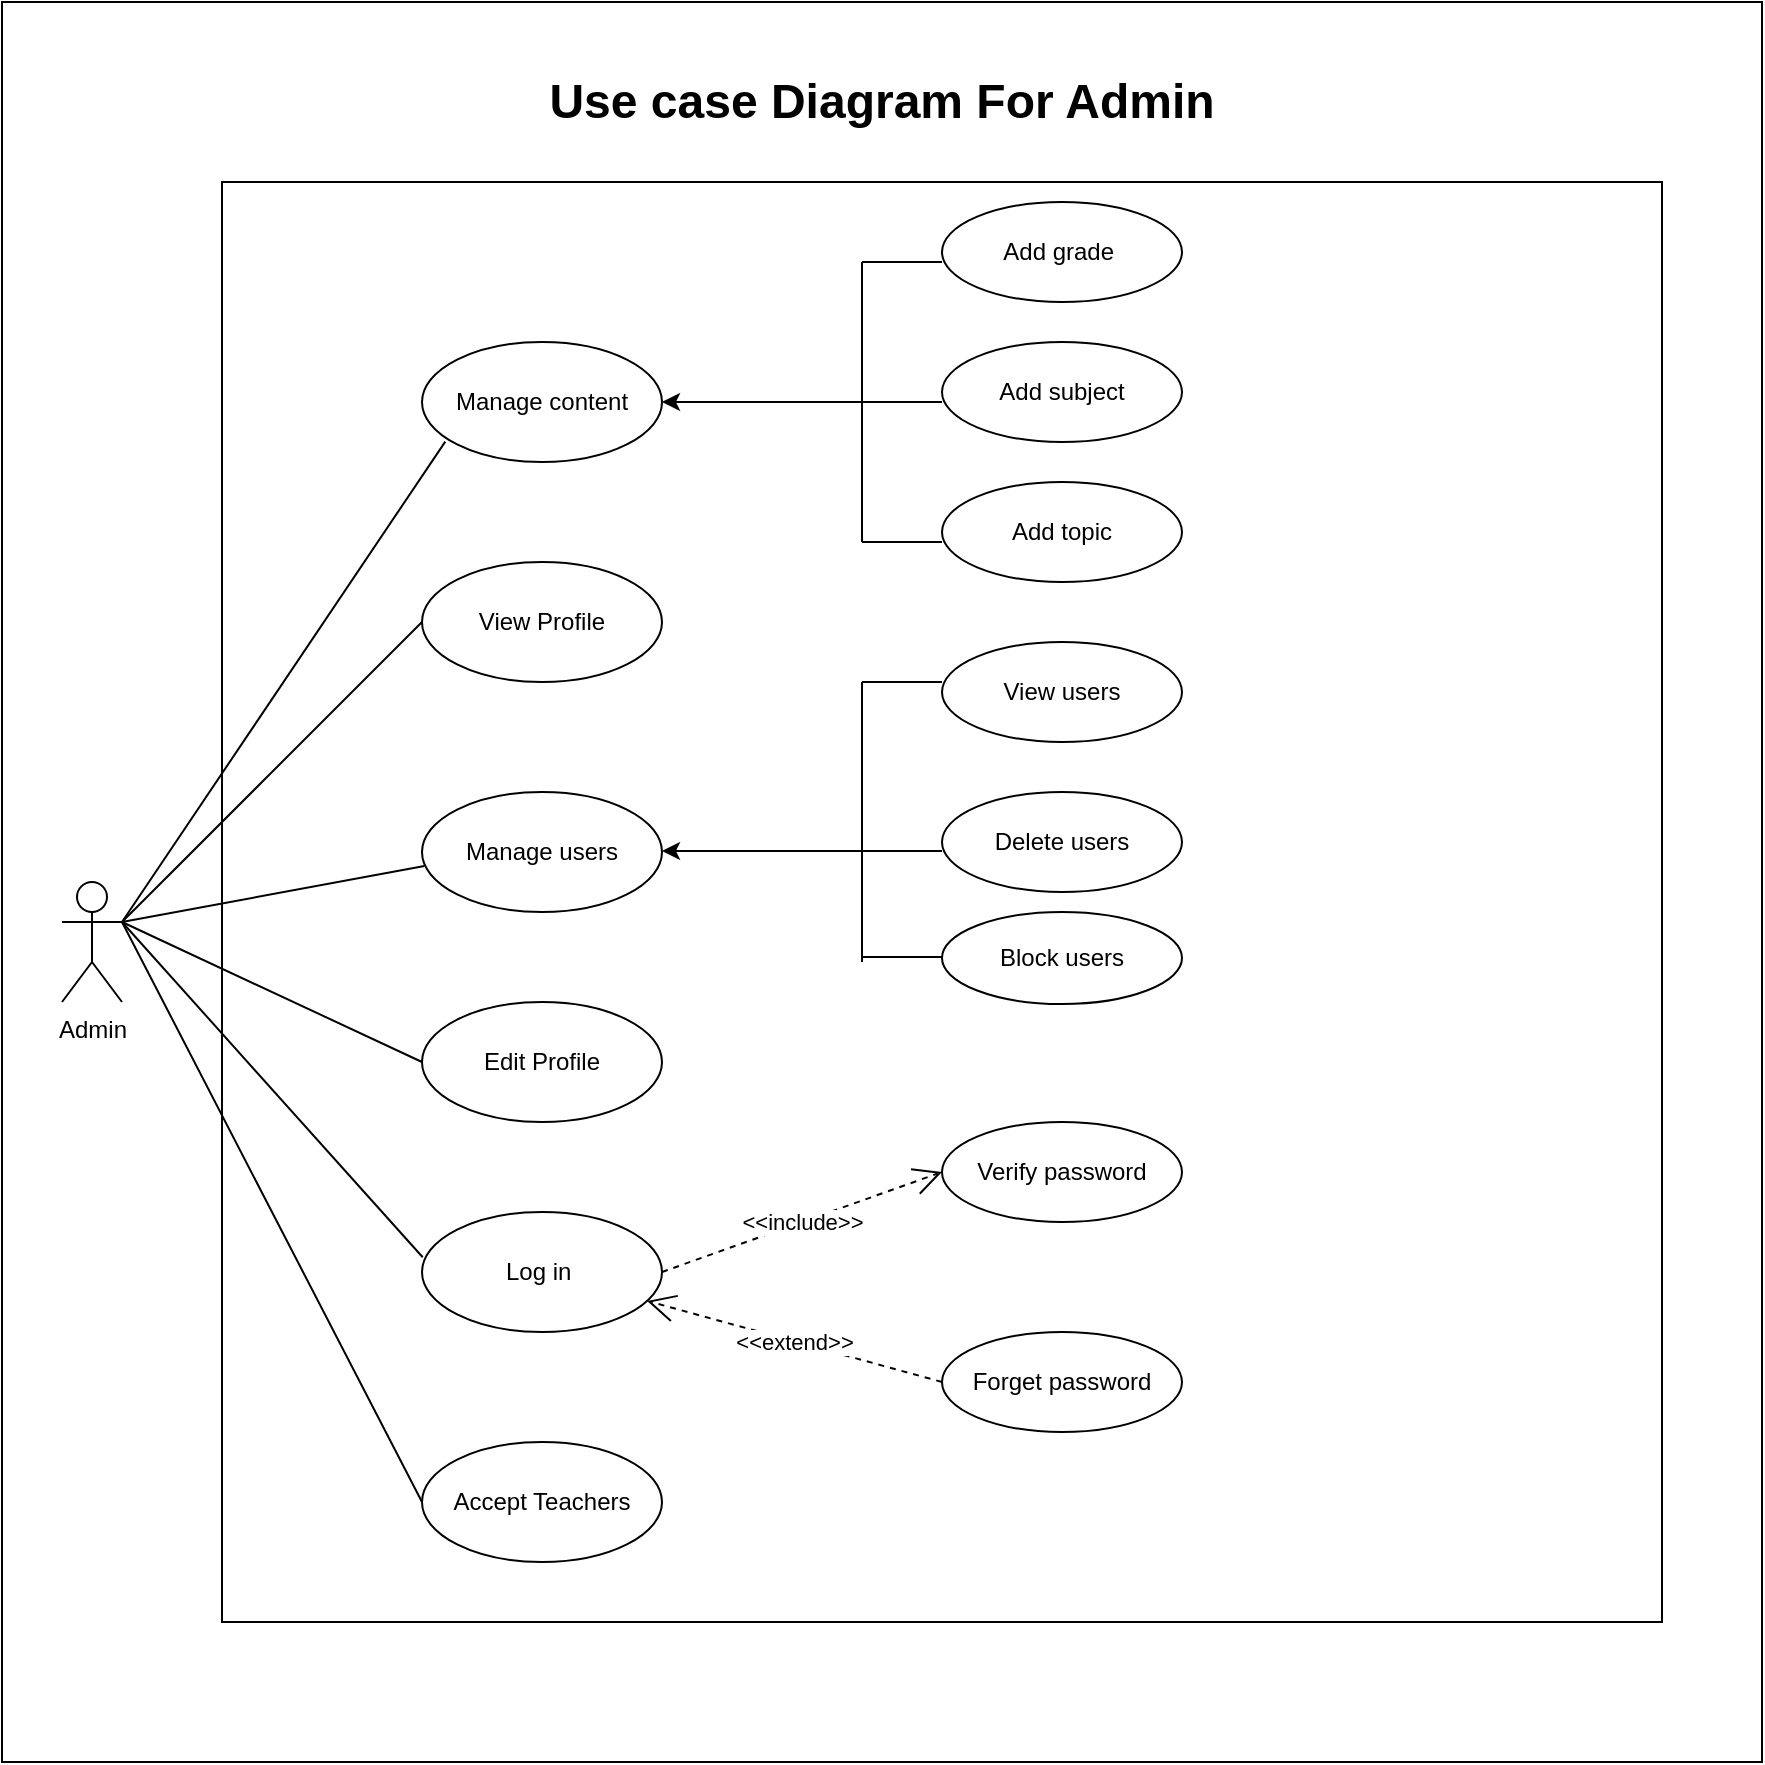 <mxfile version="13.1.2" type="device"><diagram id="ZZUAwNLccKanxVwAXJTS" name="Page-1"><mxGraphModel dx="868" dy="1620" grid="1" gridSize="10" guides="1" tooltips="1" connect="1" arrows="1" fold="1" page="1" pageScale="1" pageWidth="850" pageHeight="1100" math="0" shadow="0"><root><mxCell id="0"/><mxCell id="1" parent="0"/><mxCell id="tRnuEFnhjWAeiow0cHE8-2" value="" style="rounded=0;whiteSpace=wrap;html=1;" parent="1" vertex="1"><mxGeometry x="40" y="-80" width="880" height="880" as="geometry"/></mxCell><mxCell id="MPTs15emHsiFXxLNThYE-67" value="" style="whiteSpace=wrap;html=1;aspect=fixed;" parent="1" vertex="1"><mxGeometry x="150" y="10" width="720" height="720" as="geometry"/></mxCell><mxCell id="MPTs15emHsiFXxLNThYE-1" value="Manage content" style="ellipse;whiteSpace=wrap;html=1;" parent="1" vertex="1"><mxGeometry x="250" y="90" width="120" height="60" as="geometry"/></mxCell><mxCell id="MPTs15emHsiFXxLNThYE-2" value="Admin" style="shape=umlActor;verticalLabelPosition=bottom;labelBackgroundColor=#ffffff;verticalAlign=top;html=1;outlineConnect=0;" parent="1" vertex="1"><mxGeometry x="70" y="360" width="30" height="60" as="geometry"/></mxCell><mxCell id="MPTs15emHsiFXxLNThYE-12" value="Manage users" style="ellipse;whiteSpace=wrap;html=1;" parent="1" vertex="1"><mxGeometry x="250" y="315" width="120" height="60" as="geometry"/></mxCell><mxCell id="MPTs15emHsiFXxLNThYE-13" value="Log in&amp;nbsp;" style="ellipse;whiteSpace=wrap;html=1;" parent="1" vertex="1"><mxGeometry x="250" y="525" width="120" height="60" as="geometry"/></mxCell><mxCell id="MPTs15emHsiFXxLNThYE-21" value="" style="endArrow=none;html=1;exitX=1;exitY=0.333;exitDx=0;exitDy=0;exitPerimeter=0;entryX=0.01;entryY=0.617;entryDx=0;entryDy=0;entryPerimeter=0;" parent="1" source="MPTs15emHsiFXxLNThYE-2" target="MPTs15emHsiFXxLNThYE-12" edge="1"><mxGeometry width="50" height="50" relative="1" as="geometry"><mxPoint x="110" y="390" as="sourcePoint"/><mxPoint x="510" y="390" as="targetPoint"/></mxGeometry></mxCell><mxCell id="MPTs15emHsiFXxLNThYE-22" value="" style="endArrow=none;html=1;entryX=0.003;entryY=0.377;entryDx=0;entryDy=0;entryPerimeter=0;" parent="1" target="MPTs15emHsiFXxLNThYE-13" edge="1"><mxGeometry width="50" height="50" relative="1" as="geometry"><mxPoint x="100" y="380" as="sourcePoint"/><mxPoint x="190" y="430" as="targetPoint"/></mxGeometry></mxCell><mxCell id="MPTs15emHsiFXxLNThYE-24" value="Add grade&amp;nbsp;" style="ellipse;whiteSpace=wrap;html=1;" parent="1" vertex="1"><mxGeometry x="510" y="20" width="120" height="50" as="geometry"/></mxCell><mxCell id="MPTs15emHsiFXxLNThYE-25" value="Add subject" style="ellipse;whiteSpace=wrap;html=1;" parent="1" vertex="1"><mxGeometry x="510" y="90" width="120" height="50" as="geometry"/></mxCell><mxCell id="MPTs15emHsiFXxLNThYE-26" value="Add topic" style="ellipse;whiteSpace=wrap;html=1;" parent="1" vertex="1"><mxGeometry x="510" y="160" width="120" height="50" as="geometry"/></mxCell><mxCell id="MPTs15emHsiFXxLNThYE-30" value="" style="endArrow=none;html=1;exitX=0.097;exitY=0.83;exitDx=0;exitDy=0;exitPerimeter=0;" parent="1" source="MPTs15emHsiFXxLNThYE-1" edge="1"><mxGeometry width="50" height="50" relative="1" as="geometry"><mxPoint x="400" y="250" as="sourcePoint"/><mxPoint x="100" y="380" as="targetPoint"/></mxGeometry></mxCell><mxCell id="MPTs15emHsiFXxLNThYE-39" value="View users" style="ellipse;whiteSpace=wrap;html=1;" parent="1" vertex="1"><mxGeometry x="510" y="240" width="120" height="50" as="geometry"/></mxCell><mxCell id="MPTs15emHsiFXxLNThYE-40" value="Delete users" style="ellipse;whiteSpace=wrap;html=1;" parent="1" vertex="1"><mxGeometry x="510" y="315" width="120" height="50" as="geometry"/></mxCell><mxCell id="MPTs15emHsiFXxLNThYE-41" value="Block users" style="ellipse;whiteSpace=wrap;html=1;" parent="1" vertex="1"><mxGeometry x="510" y="375" width="120" height="46" as="geometry"/></mxCell><mxCell id="MPTs15emHsiFXxLNThYE-45" value="Verify password" style="ellipse;whiteSpace=wrap;html=1;" parent="1" vertex="1"><mxGeometry x="510" y="480" width="120" height="50" as="geometry"/></mxCell><mxCell id="MPTs15emHsiFXxLNThYE-46" value="Forget password" style="ellipse;whiteSpace=wrap;html=1;" parent="1" vertex="1"><mxGeometry x="510" y="585" width="120" height="50" as="geometry"/></mxCell><mxCell id="MPTs15emHsiFXxLNThYE-55" value="&amp;lt;&amp;lt;include&amp;gt;&amp;gt;" style="endArrow=open;endSize=12;dashed=1;html=1;exitX=1;exitY=0.5;exitDx=0;exitDy=0;entryX=0;entryY=0.5;entryDx=0;entryDy=0;" parent="1" source="MPTs15emHsiFXxLNThYE-13" target="MPTs15emHsiFXxLNThYE-45" edge="1"><mxGeometry width="160" relative="1" as="geometry"><mxPoint x="400" y="500" as="sourcePoint"/><mxPoint x="560" y="500" as="targetPoint"/></mxGeometry></mxCell><mxCell id="MPTs15emHsiFXxLNThYE-65" value="&amp;lt;&amp;lt;extend&amp;gt;&amp;gt;" style="endArrow=open;endSize=12;dashed=1;html=1;exitX=0;exitY=0.5;exitDx=0;exitDy=0;" parent="1" source="MPTs15emHsiFXxLNThYE-46" target="MPTs15emHsiFXxLNThYE-13" edge="1"><mxGeometry width="160" relative="1" as="geometry"><mxPoint x="660" y="640" as="sourcePoint"/><mxPoint x="670" y="550" as="targetPoint"/></mxGeometry></mxCell><mxCell id="MPTs15emHsiFXxLNThYE-70" value="&lt;font style=&quot;font-size: 24px&quot;&gt;&lt;b&gt;Use case Diagram For Admin&lt;/b&gt;&lt;/font&gt;" style="text;html=1;strokeColor=none;fillColor=none;align=center;verticalAlign=middle;whiteSpace=wrap;rounded=0;fontSize=18;" parent="1" vertex="1"><mxGeometry x="275" y="-40" width="410" height="20" as="geometry"/></mxCell><mxCell id="En_Z9FzuGBB8sRmMY_fM-1" value="" style="endArrow=classic;html=1;entryX=1;entryY=0.5;entryDx=0;entryDy=0;exitX=0;exitY=0.6;exitDx=0;exitDy=0;exitPerimeter=0;" parent="1" source="MPTs15emHsiFXxLNThYE-25" target="MPTs15emHsiFXxLNThYE-1" edge="1"><mxGeometry width="50" height="50" relative="1" as="geometry"><mxPoint x="420" y="280" as="sourcePoint"/><mxPoint x="470" y="230" as="targetPoint"/></mxGeometry></mxCell><mxCell id="En_Z9FzuGBB8sRmMY_fM-2" value="" style="endArrow=classic;html=1;entryX=1;entryY=0.5;entryDx=0;entryDy=0;exitX=0;exitY=0.6;exitDx=0;exitDy=0;exitPerimeter=0;" parent="1" edge="1"><mxGeometry width="50" height="50" relative="1" as="geometry"><mxPoint x="510" y="344.5" as="sourcePoint"/><mxPoint x="370" y="344.5" as="targetPoint"/><Array as="points"><mxPoint x="450" y="344.5"/></Array></mxGeometry></mxCell><mxCell id="En_Z9FzuGBB8sRmMY_fM-3" value="" style="endArrow=none;html=1;" parent="1" edge="1"><mxGeometry width="50" height="50" relative="1" as="geometry"><mxPoint x="470" y="190" as="sourcePoint"/><mxPoint x="470" y="50" as="targetPoint"/></mxGeometry></mxCell><mxCell id="En_Z9FzuGBB8sRmMY_fM-4" value="" style="endArrow=none;html=1;" parent="1" edge="1"><mxGeometry width="50" height="50" relative="1" as="geometry"><mxPoint x="470" y="50" as="sourcePoint"/><mxPoint x="510" y="50" as="targetPoint"/></mxGeometry></mxCell><mxCell id="En_Z9FzuGBB8sRmMY_fM-5" value="" style="endArrow=none;html=1;" parent="1" edge="1"><mxGeometry width="50" height="50" relative="1" as="geometry"><mxPoint x="470" y="190" as="sourcePoint"/><mxPoint x="510" y="190" as="targetPoint"/></mxGeometry></mxCell><mxCell id="En_Z9FzuGBB8sRmMY_fM-6" value="" style="endArrow=none;html=1;" parent="1" edge="1"><mxGeometry width="50" height="50" relative="1" as="geometry"><mxPoint x="470" y="400" as="sourcePoint"/><mxPoint x="470" y="260" as="targetPoint"/></mxGeometry></mxCell><mxCell id="En_Z9FzuGBB8sRmMY_fM-7" value="" style="endArrow=none;html=1;" parent="1" edge="1"><mxGeometry width="50" height="50" relative="1" as="geometry"><mxPoint x="470" y="260" as="sourcePoint"/><mxPoint x="510" y="260" as="targetPoint"/></mxGeometry></mxCell><mxCell id="En_Z9FzuGBB8sRmMY_fM-8" value="" style="endArrow=none;html=1;" parent="1" edge="1"><mxGeometry width="50" height="50" relative="1" as="geometry"><mxPoint x="470" y="397.5" as="sourcePoint"/><mxPoint x="510" y="397.5" as="targetPoint"/></mxGeometry></mxCell><mxCell id="ZiUqr6GXvB-Uq8_sCxp8-1" value="Accept Teachers" style="ellipse;whiteSpace=wrap;html=1;" parent="1" vertex="1"><mxGeometry x="250" y="640" width="120" height="60" as="geometry"/></mxCell><mxCell id="ZiUqr6GXvB-Uq8_sCxp8-2" value="" style="endArrow=none;html=1;entryX=0;entryY=0.5;entryDx=0;entryDy=0;" parent="1" target="ZiUqr6GXvB-Uq8_sCxp8-1" edge="1"><mxGeometry width="50" height="50" relative="1" as="geometry"><mxPoint x="100" y="380" as="sourcePoint"/><mxPoint x="470" y="520" as="targetPoint"/></mxGeometry></mxCell><mxCell id="ZiUqr6GXvB-Uq8_sCxp8-3" value="View Profile" style="ellipse;whiteSpace=wrap;html=1;" parent="1" vertex="1"><mxGeometry x="250" y="200" width="120" height="60" as="geometry"/></mxCell><mxCell id="ZiUqr6GXvB-Uq8_sCxp8-4" value="Edit Profile" style="ellipse;whiteSpace=wrap;html=1;" parent="1" vertex="1"><mxGeometry x="250" y="420" width="120" height="60" as="geometry"/></mxCell><mxCell id="ZiUqr6GXvB-Uq8_sCxp8-9" value="" style="endArrow=none;html=1;entryX=0;entryY=0.5;entryDx=0;entryDy=0;" parent="1" target="ZiUqr6GXvB-Uq8_sCxp8-4" edge="1"><mxGeometry width="50" height="50" relative="1" as="geometry"><mxPoint x="100" y="380" as="sourcePoint"/><mxPoint x="470" y="320" as="targetPoint"/></mxGeometry></mxCell><mxCell id="ZiUqr6GXvB-Uq8_sCxp8-10" value="" style="endArrow=none;html=1;entryX=0;entryY=0.5;entryDx=0;entryDy=0;" parent="1" target="ZiUqr6GXvB-Uq8_sCxp8-3" edge="1"><mxGeometry width="50" height="50" relative="1" as="geometry"><mxPoint x="100" y="380" as="sourcePoint"/><mxPoint x="470" y="320" as="targetPoint"/></mxGeometry></mxCell></root></mxGraphModel></diagram></mxfile>